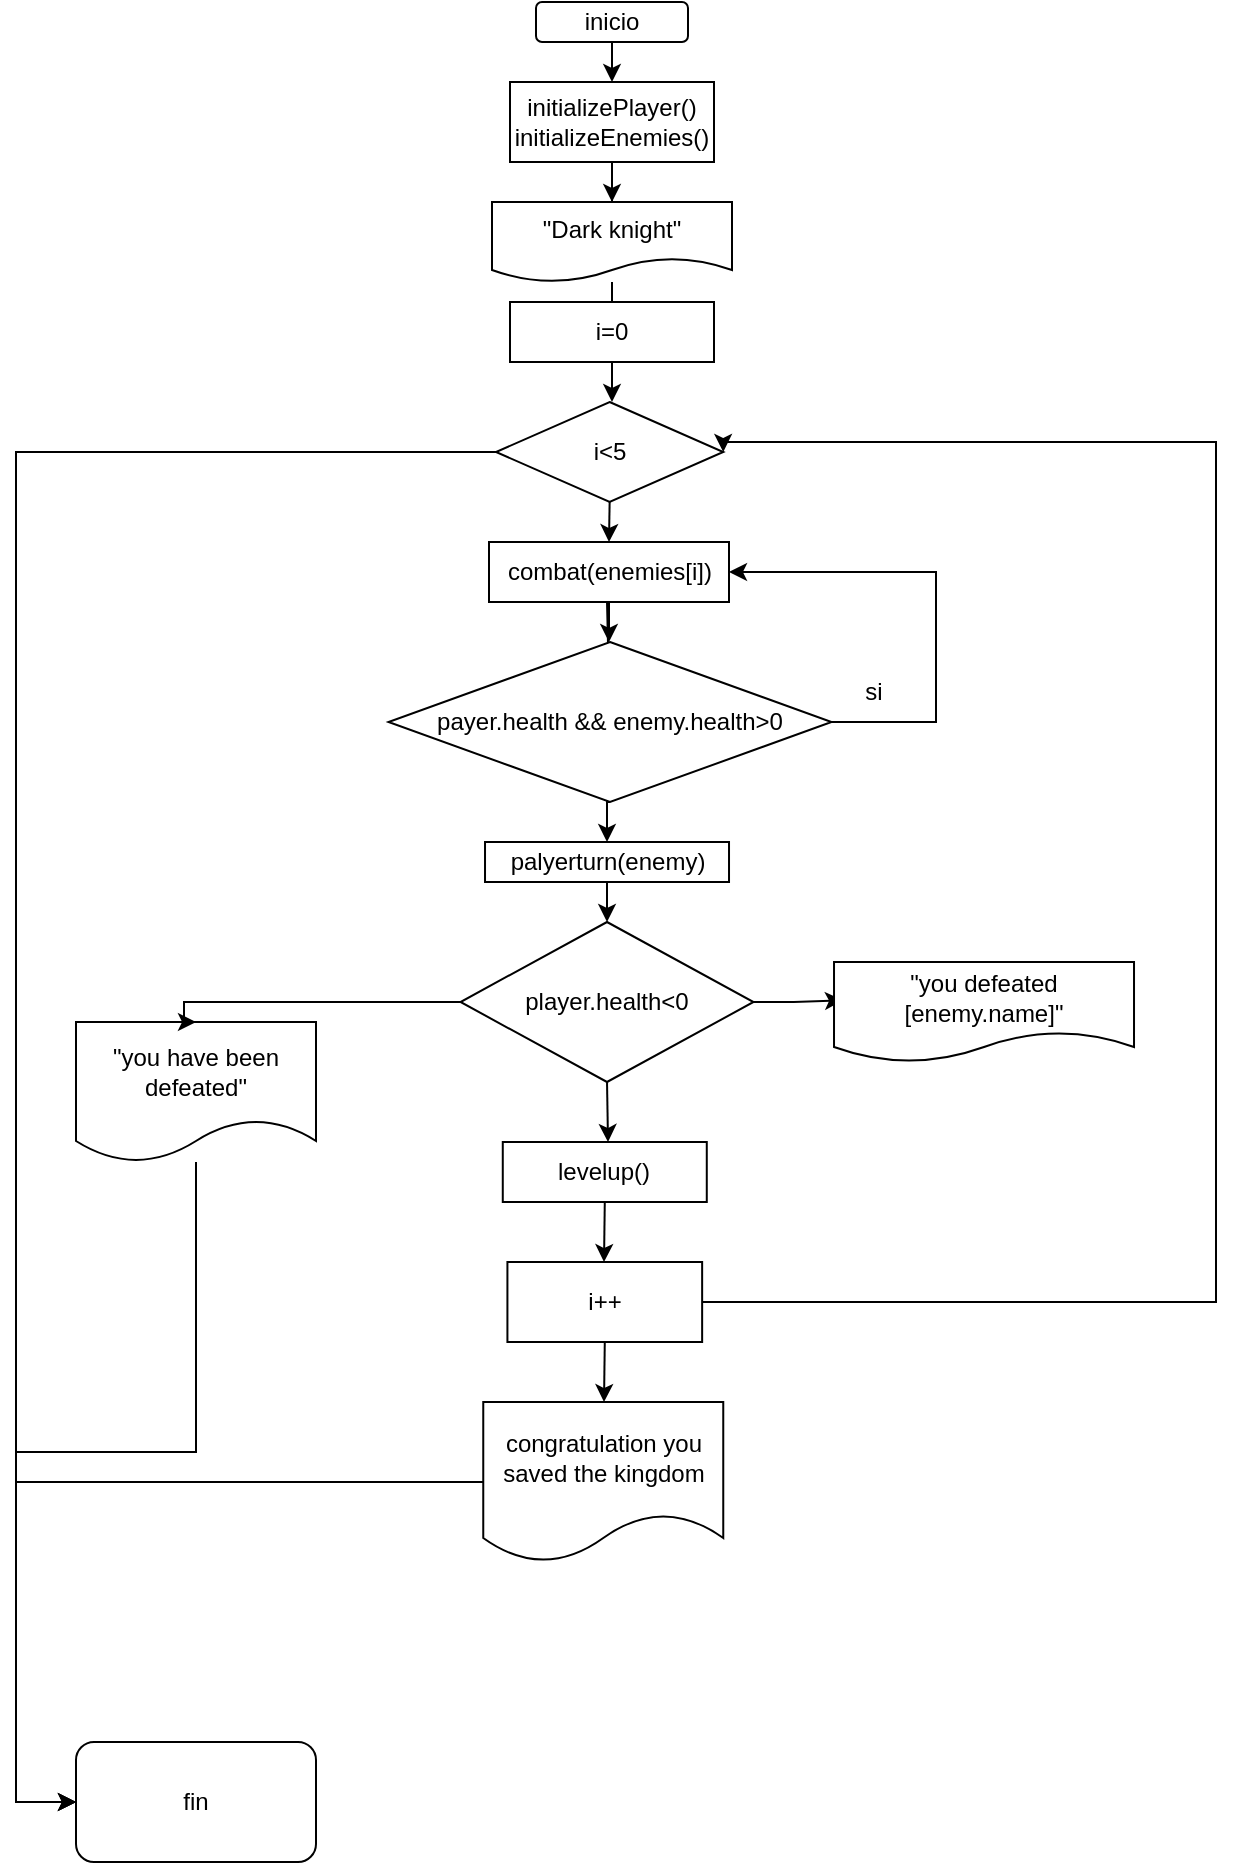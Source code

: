 <mxfile version="27.2.0">
  <diagram name="Página-1" id="tk9rwfsa0mDsFsL0eph3">
    <mxGraphModel dx="1042" dy="562" grid="1" gridSize="10" guides="1" tooltips="1" connect="1" arrows="1" fold="1" page="1" pageScale="1" pageWidth="827" pageHeight="1169" math="0" shadow="0">
      <root>
        <mxCell id="0" />
        <mxCell id="1" parent="0" />
        <mxCell id="1Xxr4MvAR5hWcVx37Hfh-3" value="" style="edgeStyle=orthogonalEdgeStyle;rounded=0;orthogonalLoop=1;jettySize=auto;html=1;" parent="1" source="1Xxr4MvAR5hWcVx37Hfh-1" edge="1">
          <mxGeometry relative="1" as="geometry">
            <mxPoint x="398" y="60" as="targetPoint" />
          </mxGeometry>
        </mxCell>
        <mxCell id="1Xxr4MvAR5hWcVx37Hfh-1" value="inicio" style="rounded=1;whiteSpace=wrap;html=1;" parent="1" vertex="1">
          <mxGeometry x="360" y="20" width="76" height="20" as="geometry" />
        </mxCell>
        <mxCell id="1Xxr4MvAR5hWcVx37Hfh-9" value="" style="edgeStyle=orthogonalEdgeStyle;rounded=0;orthogonalLoop=1;jettySize=auto;html=1;" parent="1" source="1Xxr4MvAR5hWcVx37Hfh-7" target="1Xxr4MvAR5hWcVx37Hfh-8" edge="1">
          <mxGeometry relative="1" as="geometry" />
        </mxCell>
        <mxCell id="1Xxr4MvAR5hWcVx37Hfh-7" value="initializePlayer()&lt;div&gt;initializeEnemies()&lt;/div&gt;" style="rounded=0;whiteSpace=wrap;html=1;" parent="1" vertex="1">
          <mxGeometry x="347" y="60" width="102" height="40" as="geometry" />
        </mxCell>
        <mxCell id="1Xxr4MvAR5hWcVx37Hfh-11" value="" style="edgeStyle=orthogonalEdgeStyle;rounded=0;orthogonalLoop=1;jettySize=auto;html=1;" parent="1" source="1Xxr4MvAR5hWcVx37Hfh-8" edge="1">
          <mxGeometry relative="1" as="geometry">
            <mxPoint x="398" y="190" as="targetPoint" />
          </mxGeometry>
        </mxCell>
        <mxCell id="1Xxr4MvAR5hWcVx37Hfh-8" value="&quot;Dark knight&quot;" style="shape=document;whiteSpace=wrap;html=1;boundedLbl=1;" parent="1" vertex="1">
          <mxGeometry x="338" y="120" width="120" height="40" as="geometry" />
        </mxCell>
        <mxCell id="1Xxr4MvAR5hWcVx37Hfh-14" value="" style="edgeStyle=orthogonalEdgeStyle;rounded=0;orthogonalLoop=1;jettySize=auto;html=1;" parent="1" source="1Xxr4MvAR5hWcVx37Hfh-12" edge="1">
          <mxGeometry relative="1" as="geometry">
            <mxPoint x="398" y="220" as="targetPoint" />
          </mxGeometry>
        </mxCell>
        <mxCell id="1Xxr4MvAR5hWcVx37Hfh-12" value="i=0" style="rounded=0;whiteSpace=wrap;html=1;" parent="1" vertex="1">
          <mxGeometry x="347" y="170" width="102" height="30" as="geometry" />
        </mxCell>
        <mxCell id="1Xxr4MvAR5hWcVx37Hfh-23" value="" style="edgeStyle=orthogonalEdgeStyle;rounded=0;orthogonalLoop=1;jettySize=auto;html=1;" parent="1" source="1Xxr4MvAR5hWcVx37Hfh-21" edge="1">
          <mxGeometry relative="1" as="geometry">
            <mxPoint x="396.5" y="340" as="targetPoint" />
          </mxGeometry>
        </mxCell>
        <mxCell id="1Xxr4MvAR5hWcVx37Hfh-21" value="combat(enemies[i])" style="rounded=0;whiteSpace=wrap;html=1;" parent="1" vertex="1">
          <mxGeometry x="336.5" y="290" width="120" height="30" as="geometry" />
        </mxCell>
        <mxCell id="1Xxr4MvAR5hWcVx37Hfh-25" value="" style="edgeStyle=orthogonalEdgeStyle;rounded=0;orthogonalLoop=1;jettySize=auto;html=1;" parent="1" target="1Xxr4MvAR5hWcVx37Hfh-24" edge="1">
          <mxGeometry relative="1" as="geometry">
            <mxPoint x="395.51" y="320" as="sourcePoint" />
          </mxGeometry>
        </mxCell>
        <mxCell id="1Xxr4MvAR5hWcVx37Hfh-32" style="edgeStyle=orthogonalEdgeStyle;rounded=0;orthogonalLoop=1;jettySize=auto;html=1;exitX=1;exitY=0.5;exitDx=0;exitDy=0;entryX=1;entryY=0.5;entryDx=0;entryDy=0;" parent="1" source="1Xxr4MvAR5hWcVx37Hfh-24" target="1Xxr4MvAR5hWcVx37Hfh-21" edge="1">
          <mxGeometry relative="1" as="geometry">
            <mxPoint x="570" y="300" as="targetPoint" />
            <Array as="points">
              <mxPoint x="560" y="380" />
              <mxPoint x="560" y="305" />
            </Array>
          </mxGeometry>
        </mxCell>
        <mxCell id="1Xxr4MvAR5hWcVx37Hfh-74" style="edgeStyle=orthogonalEdgeStyle;rounded=0;orthogonalLoop=1;jettySize=auto;html=1;exitX=0.5;exitY=1;exitDx=0;exitDy=0;entryX=0.5;entryY=0;entryDx=0;entryDy=0;" parent="1" source="1Xxr4MvAR5hWcVx37Hfh-24" target="1Xxr4MvAR5hWcVx37Hfh-27" edge="1">
          <mxGeometry relative="1" as="geometry" />
        </mxCell>
        <mxCell id="1Xxr4MvAR5hWcVx37Hfh-24" value="payer.health &amp;amp;&amp;amp; enemy.health&amp;gt;0" style="rhombus;whiteSpace=wrap;html=1;" parent="1" vertex="1">
          <mxGeometry x="286.26" y="340" width="221.5" height="80" as="geometry" />
        </mxCell>
        <mxCell id="1Xxr4MvAR5hWcVx37Hfh-41" style="edgeStyle=orthogonalEdgeStyle;rounded=0;orthogonalLoop=1;jettySize=auto;html=1;exitX=0.5;exitY=1;exitDx=0;exitDy=0;entryX=0.5;entryY=0;entryDx=0;entryDy=0;" parent="1" source="1Xxr4MvAR5hWcVx37Hfh-27" target="1Xxr4MvAR5hWcVx37Hfh-63" edge="1">
          <mxGeometry relative="1" as="geometry">
            <mxPoint x="396.01" y="480" as="targetPoint" />
          </mxGeometry>
        </mxCell>
        <mxCell id="1Xxr4MvAR5hWcVx37Hfh-27" value="palyerturn(enemy)" style="whiteSpace=wrap;html=1;" parent="1" vertex="1">
          <mxGeometry x="334.51" y="440" width="122" height="20" as="geometry" />
        </mxCell>
        <mxCell id="1Xxr4MvAR5hWcVx37Hfh-39" style="edgeStyle=orthogonalEdgeStyle;rounded=0;orthogonalLoop=1;jettySize=auto;html=1;exitX=0.5;exitY=1;exitDx=0;exitDy=0;entryX=0.5;entryY=0;entryDx=0;entryDy=0;" parent="1" source="1Xxr4MvAR5hWcVx37Hfh-33" target="1Xxr4MvAR5hWcVx37Hfh-21" edge="1">
          <mxGeometry relative="1" as="geometry" />
        </mxCell>
        <mxCell id="1Xxr4MvAR5hWcVx37Hfh-77" style="edgeStyle=orthogonalEdgeStyle;rounded=0;orthogonalLoop=1;jettySize=auto;html=1;exitX=0;exitY=0.5;exitDx=0;exitDy=0;entryX=0;entryY=0.5;entryDx=0;entryDy=0;" parent="1" source="1Xxr4MvAR5hWcVx37Hfh-33" target="1Xxr4MvAR5hWcVx37Hfh-79" edge="1">
          <mxGeometry relative="1" as="geometry">
            <mxPoint x="80" y="920" as="targetPoint" />
            <Array as="points">
              <mxPoint x="100" y="245" />
              <mxPoint x="100" y="920" />
            </Array>
          </mxGeometry>
        </mxCell>
        <mxCell id="1Xxr4MvAR5hWcVx37Hfh-33" value="i&amp;lt;5" style="rhombus;whiteSpace=wrap;html=1;rounded=0;" parent="1" vertex="1">
          <mxGeometry x="340" y="220" width="113.63" height="50" as="geometry" />
        </mxCell>
        <mxCell id="1Xxr4MvAR5hWcVx37Hfh-81" value="" style="edgeStyle=orthogonalEdgeStyle;rounded=0;orthogonalLoop=1;jettySize=auto;html=1;entryX=0;entryY=0.5;entryDx=0;entryDy=0;" parent="1" source="1Xxr4MvAR5hWcVx37Hfh-55" target="1Xxr4MvAR5hWcVx37Hfh-79" edge="1">
          <mxGeometry relative="1" as="geometry">
            <mxPoint x="190" y="685" as="targetPoint" />
            <Array as="points">
              <mxPoint x="190" y="745" />
              <mxPoint x="100" y="745" />
              <mxPoint x="100" y="920" />
            </Array>
          </mxGeometry>
        </mxCell>
        <mxCell id="1Xxr4MvAR5hWcVx37Hfh-55" value="&quot;you have been defeated&quot;" style="shape=document;whiteSpace=wrap;html=1;boundedLbl=1;" parent="1" vertex="1">
          <mxGeometry x="130" y="530" width="120" height="70" as="geometry" />
        </mxCell>
        <mxCell id="1Xxr4MvAR5hWcVx37Hfh-58" value="si" style="text;html=1;align=center;verticalAlign=middle;whiteSpace=wrap;rounded=0;" parent="1" vertex="1">
          <mxGeometry x="499.01" y="350" width="60" height="30" as="geometry" />
        </mxCell>
        <mxCell id="1Xxr4MvAR5hWcVx37Hfh-64" style="edgeStyle=orthogonalEdgeStyle;rounded=0;orthogonalLoop=1;jettySize=auto;html=1;exitX=0;exitY=0.5;exitDx=0;exitDy=0;entryX=0.5;entryY=0;entryDx=0;entryDy=0;" parent="1" source="1Xxr4MvAR5hWcVx37Hfh-63" target="1Xxr4MvAR5hWcVx37Hfh-55" edge="1">
          <mxGeometry relative="1" as="geometry">
            <mxPoint x="189.01" y="520" as="targetPoint" />
            <Array as="points">
              <mxPoint x="184" y="520" />
              <mxPoint x="184" y="530" />
            </Array>
          </mxGeometry>
        </mxCell>
        <mxCell id="1Xxr4MvAR5hWcVx37Hfh-65" style="edgeStyle=orthogonalEdgeStyle;rounded=0;orthogonalLoop=1;jettySize=auto;html=1;exitX=1;exitY=0.5;exitDx=0;exitDy=0;entryX=0.03;entryY=0.383;entryDx=0;entryDy=0;entryPerimeter=0;" parent="1" source="1Xxr4MvAR5hWcVx37Hfh-63" target="1Xxr4MvAR5hWcVx37Hfh-69" edge="1">
          <mxGeometry relative="1" as="geometry">
            <mxPoint x="559.01" y="520" as="targetPoint" />
          </mxGeometry>
        </mxCell>
        <mxCell id="1Xxr4MvAR5hWcVx37Hfh-67" style="edgeStyle=orthogonalEdgeStyle;rounded=0;orthogonalLoop=1;jettySize=auto;html=1;exitX=0.5;exitY=1;exitDx=0;exitDy=0;" parent="1" source="1Xxr4MvAR5hWcVx37Hfh-63" edge="1">
          <mxGeometry relative="1" as="geometry">
            <mxPoint x="396.01" y="590" as="targetPoint" />
          </mxGeometry>
        </mxCell>
        <mxCell id="1Xxr4MvAR5hWcVx37Hfh-63" value="player.health&amp;lt;0" style="rhombus;whiteSpace=wrap;html=1;" parent="1" vertex="1">
          <mxGeometry x="322.26" y="480" width="146.5" height="80" as="geometry" />
        </mxCell>
        <mxCell id="1Xxr4MvAR5hWcVx37Hfh-69" value="&quot;you defeated [enemy.name]&quot;" style="shape=document;whiteSpace=wrap;html=1;boundedLbl=1;" parent="1" vertex="1">
          <mxGeometry x="509.01" y="500" width="150" height="50" as="geometry" />
        </mxCell>
        <mxCell id="1Xxr4MvAR5hWcVx37Hfh-71" style="edgeStyle=orthogonalEdgeStyle;rounded=0;orthogonalLoop=1;jettySize=auto;html=1;exitX=0.5;exitY=1;exitDx=0;exitDy=0;" parent="1" source="1Xxr4MvAR5hWcVx37Hfh-70" edge="1">
          <mxGeometry relative="1" as="geometry">
            <mxPoint x="394" y="650" as="targetPoint" />
          </mxGeometry>
        </mxCell>
        <mxCell id="1Xxr4MvAR5hWcVx37Hfh-70" value="levelup()" style="rounded=0;whiteSpace=wrap;html=1;" parent="1" vertex="1">
          <mxGeometry x="343.39" y="590" width="102" height="30" as="geometry" />
        </mxCell>
        <mxCell id="1Xxr4MvAR5hWcVx37Hfh-76" style="edgeStyle=orthogonalEdgeStyle;rounded=0;orthogonalLoop=1;jettySize=auto;html=1;exitX=1;exitY=0.5;exitDx=0;exitDy=0;entryX=1;entryY=0.5;entryDx=0;entryDy=0;" parent="1" source="1Xxr4MvAR5hWcVx37Hfh-72" target="1Xxr4MvAR5hWcVx37Hfh-33" edge="1">
          <mxGeometry relative="1" as="geometry">
            <Array as="points">
              <mxPoint x="700" y="670" />
              <mxPoint x="700" y="240" />
              <mxPoint x="454" y="240" />
            </Array>
          </mxGeometry>
        </mxCell>
        <mxCell id="1Xxr4MvAR5hWcVx37Hfh-82" style="edgeStyle=orthogonalEdgeStyle;rounded=0;orthogonalLoop=1;jettySize=auto;html=1;exitX=0.5;exitY=1;exitDx=0;exitDy=0;" parent="1" source="1Xxr4MvAR5hWcVx37Hfh-72" edge="1">
          <mxGeometry relative="1" as="geometry">
            <mxPoint x="394" y="720" as="targetPoint" />
          </mxGeometry>
        </mxCell>
        <mxCell id="1Xxr4MvAR5hWcVx37Hfh-72" value="i++" style="rounded=0;whiteSpace=wrap;html=1;" parent="1" vertex="1">
          <mxGeometry x="345.71" y="650" width="97.36" height="40" as="geometry" />
        </mxCell>
        <mxCell id="1Xxr4MvAR5hWcVx37Hfh-79" value="fin" style="rounded=1;whiteSpace=wrap;html=1;" parent="1" vertex="1">
          <mxGeometry x="130" y="890" width="120" height="60" as="geometry" />
        </mxCell>
        <mxCell id="1Xxr4MvAR5hWcVx37Hfh-85" value="" style="edgeStyle=orthogonalEdgeStyle;rounded=0;orthogonalLoop=1;jettySize=auto;html=1;entryX=0;entryY=0.5;entryDx=0;entryDy=0;" parent="1" source="1Xxr4MvAR5hWcVx37Hfh-83" target="1Xxr4MvAR5hWcVx37Hfh-79" edge="1">
          <mxGeometry relative="1" as="geometry">
            <mxPoint x="100" y="840" as="targetPoint" />
            <Array as="points">
              <mxPoint x="100" y="760" />
              <mxPoint x="100" y="920" />
            </Array>
          </mxGeometry>
        </mxCell>
        <mxCell id="1Xxr4MvAR5hWcVx37Hfh-83" value="congratulation you saved the kingdom" style="shape=document;whiteSpace=wrap;html=1;boundedLbl=1;" parent="1" vertex="1">
          <mxGeometry x="333.63" y="720" width="120" height="80" as="geometry" />
        </mxCell>
      </root>
    </mxGraphModel>
  </diagram>
</mxfile>
